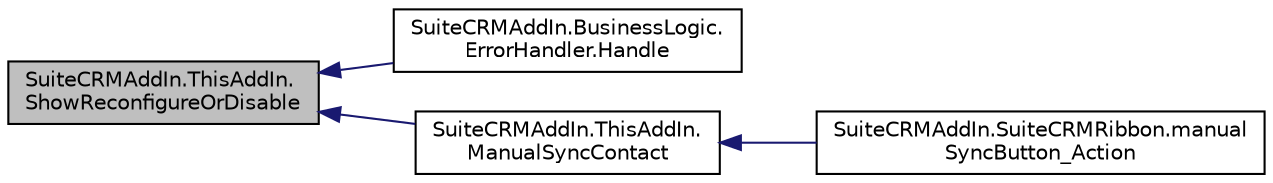 digraph "SuiteCRMAddIn.ThisAddIn.ShowReconfigureOrDisable"
{
  edge [fontname="Helvetica",fontsize="10",labelfontname="Helvetica",labelfontsize="10"];
  node [fontname="Helvetica",fontsize="10",shape=record];
  rankdir="LR";
  Node88 [label="SuiteCRMAddIn.ThisAddIn.\lShowReconfigureOrDisable",height=0.2,width=0.4,color="black", fillcolor="grey75", style="filled", fontcolor="black"];
  Node88 -> Node89 [dir="back",color="midnightblue",fontsize="10",style="solid",fontname="Helvetica"];
  Node89 [label="SuiteCRMAddIn.BusinessLogic.\lErrorHandler.Handle",height=0.2,width=0.4,color="black", fillcolor="white", style="filled",URL="$class_suite_c_r_m_add_in_1_1_business_logic_1_1_error_handler.html#a18ba52f2b888c01ff095e0ec6f9642cb",tooltip="Handle bad credentials specially. "];
  Node88 -> Node90 [dir="back",color="midnightblue",fontsize="10",style="solid",fontname="Helvetica"];
  Node90 [label="SuiteCRMAddIn.ThisAddIn.\lManualSyncContact",height=0.2,width=0.4,color="black", fillcolor="white", style="filled",URL="$class_suite_c_r_m_add_in_1_1_this_add_in.html#a912a8f4c13342a9f8673693b8424f90c"];
  Node90 -> Node91 [dir="back",color="midnightblue",fontsize="10",style="solid",fontname="Helvetica"];
  Node91 [label="SuiteCRMAddIn.SuiteCRMRibbon.manual\lSyncButton_Action",height=0.2,width=0.4,color="black", fillcolor="white", style="filled",URL="$class_suite_c_r_m_add_in_1_1_suite_c_r_m_ribbon.html#a2b2a6e806ba12bfa2d2661ace1e291d2"];
}

